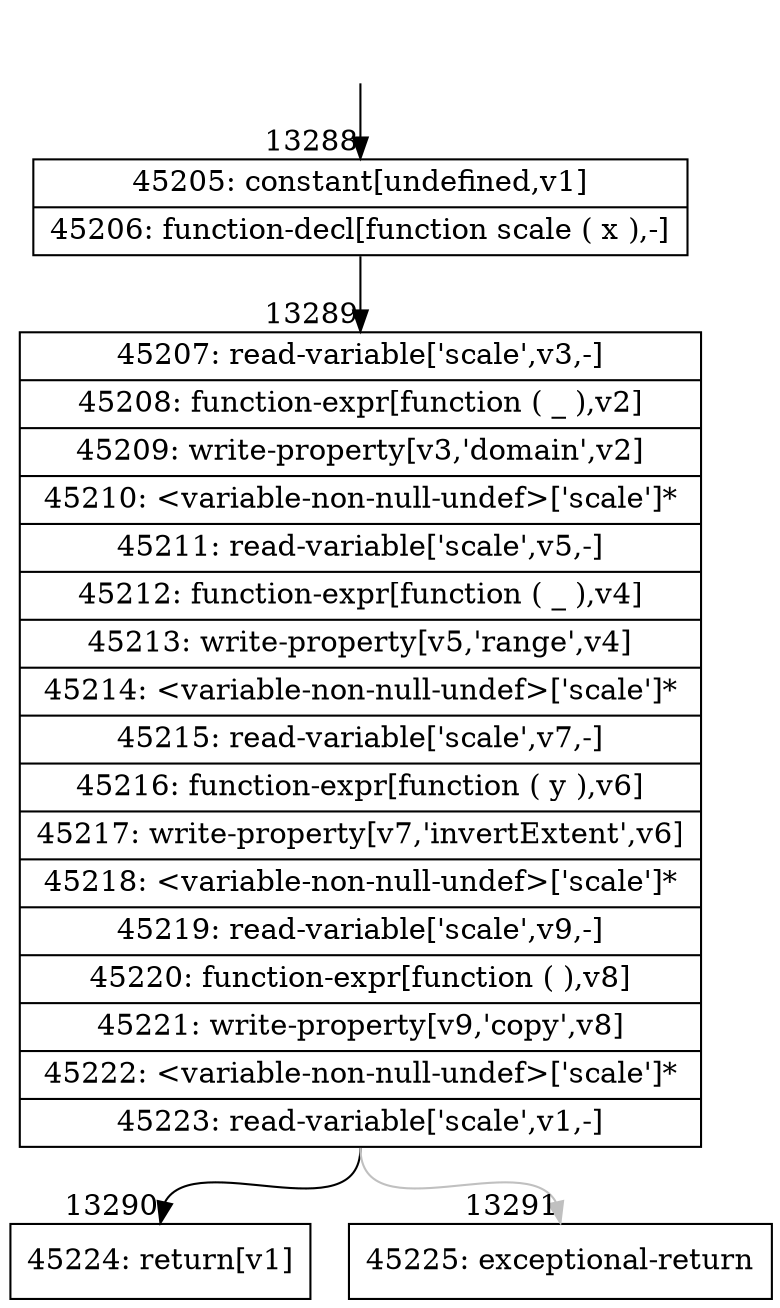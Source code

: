 digraph {
rankdir="TD"
BB_entry1236[shape=none,label=""];
BB_entry1236 -> BB13288 [tailport=s, headport=n, headlabel="    13288"]
BB13288 [shape=record label="{45205: constant[undefined,v1]|45206: function-decl[function scale ( x ),-]}" ] 
BB13288 -> BB13289 [tailport=s, headport=n, headlabel="      13289"]
BB13289 [shape=record label="{45207: read-variable['scale',v3,-]|45208: function-expr[function ( _ ),v2]|45209: write-property[v3,'domain',v2]|45210: \<variable-non-null-undef\>['scale']*|45211: read-variable['scale',v5,-]|45212: function-expr[function ( _ ),v4]|45213: write-property[v5,'range',v4]|45214: \<variable-non-null-undef\>['scale']*|45215: read-variable['scale',v7,-]|45216: function-expr[function ( y ),v6]|45217: write-property[v7,'invertExtent',v6]|45218: \<variable-non-null-undef\>['scale']*|45219: read-variable['scale',v9,-]|45220: function-expr[function ( ),v8]|45221: write-property[v9,'copy',v8]|45222: \<variable-non-null-undef\>['scale']*|45223: read-variable['scale',v1,-]}" ] 
BB13289 -> BB13290 [tailport=s, headport=n, headlabel="      13290"]
BB13289 -> BB13291 [tailport=s, headport=n, color=gray, headlabel="      13291"]
BB13290 [shape=record label="{45224: return[v1]}" ] 
BB13291 [shape=record label="{45225: exceptional-return}" ] 
//#$~ 7912
}
